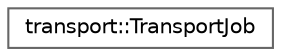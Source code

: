 digraph "Graphical Class Hierarchy"
{
 // LATEX_PDF_SIZE
  bgcolor="transparent";
  edge [fontname=Helvetica,fontsize=10,labelfontname=Helvetica,labelfontsize=10];
  node [fontname=Helvetica,fontsize=10,shape=box,height=0.2,width=0.4];
  rankdir="LR";
  Node0 [id="Node000000",label="transport::TransportJob",height=0.2,width=0.4,color="grey40", fillcolor="white", style="filled",URL="$d6/dc2/classtransport_1_1TransportJob.html",tooltip=" "];
}
